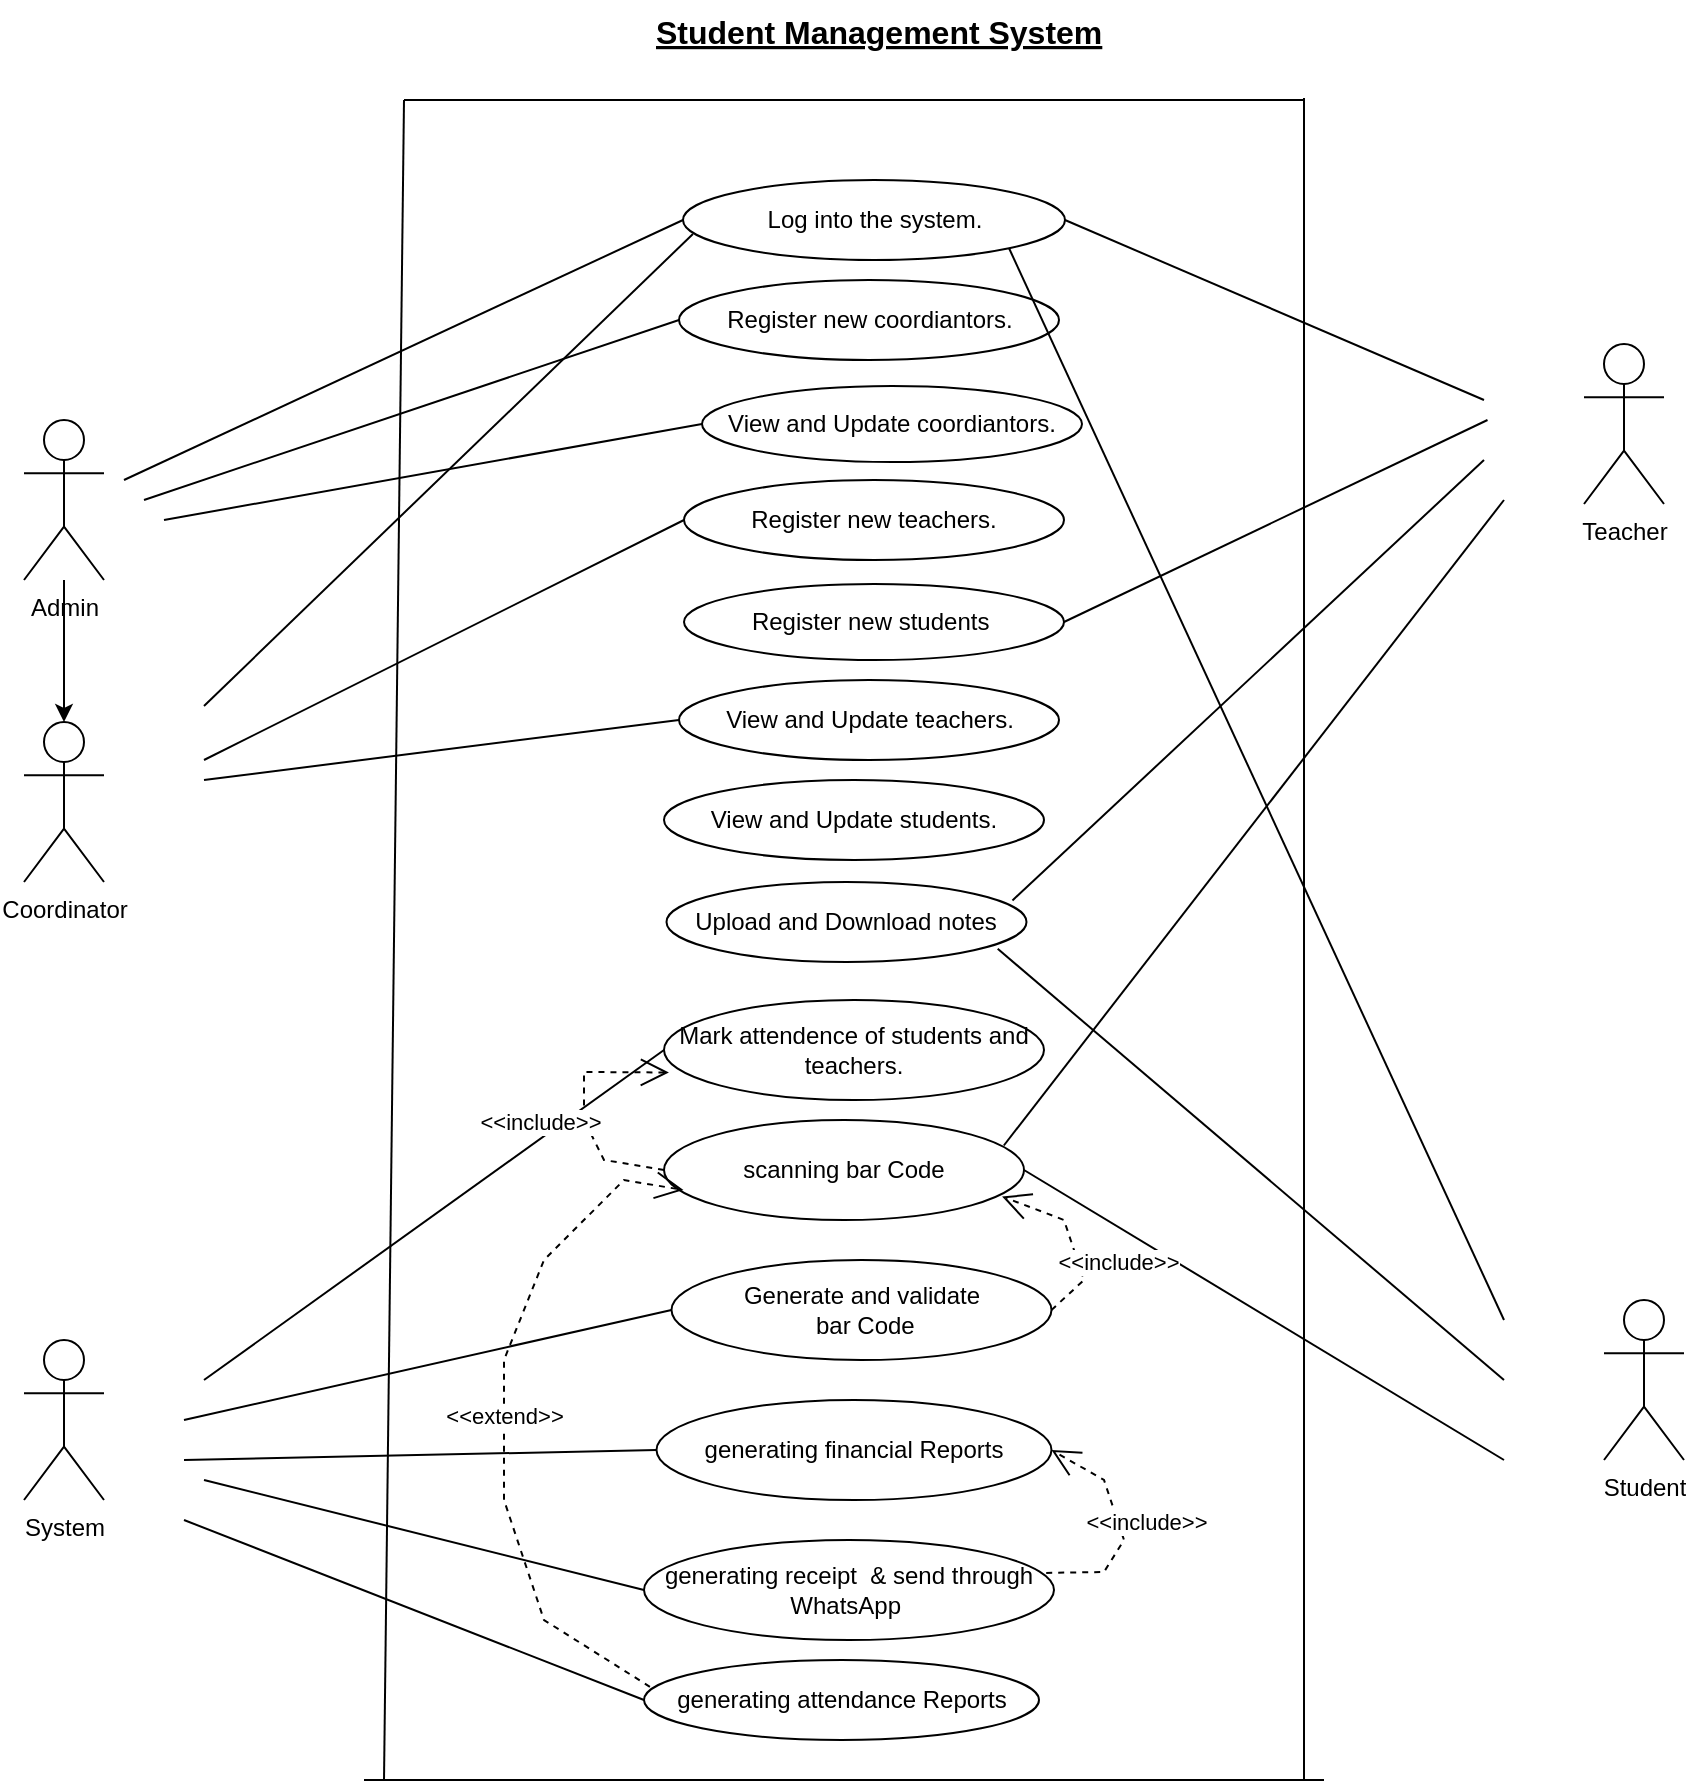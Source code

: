 <mxfile version="21.2.9" type="github">
  <diagram name="Page-1" id="ubEjw9Soe5WlUHQYBvOu">
    <mxGraphModel dx="2140" dy="1673" grid="1" gridSize="10" guides="1" tooltips="1" connect="1" arrows="1" fold="1" page="1" pageScale="1" pageWidth="850" pageHeight="1100" math="0" shadow="0">
      <root>
        <mxCell id="0" />
        <mxCell id="1" parent="0" />
        <object label="Teacher" id="Pv28IN-DxyeYV7XUeNie-11">
          <mxCell style="shape=umlActor;verticalLabelPosition=bottom;verticalAlign=top;html=1;" parent="1" vertex="1">
            <mxGeometry x="770" y="-158" width="40" height="80" as="geometry" />
          </mxCell>
        </object>
        <mxCell id="c3HVRP4QYgYHFnV6ZERY-4" value="scanning bar Code" style="ellipse;whiteSpace=wrap;html=1;" parent="1" vertex="1">
          <mxGeometry x="310" y="230" width="180" height="50" as="geometry" />
        </mxCell>
        <mxCell id="c3HVRP4QYgYHFnV6ZERY-7" value="Generate and validate&lt;br&gt;&amp;nbsp;bar Code" style="ellipse;whiteSpace=wrap;html=1;" parent="1" vertex="1">
          <mxGeometry x="313.75" y="300" width="190" height="50" as="geometry" />
        </mxCell>
        <object label="System" id="c3HVRP4QYgYHFnV6ZERY-13">
          <mxCell style="shape=umlActor;verticalLabelPosition=bottom;verticalAlign=top;html=1;" parent="1" vertex="1">
            <mxGeometry x="-10" y="340" width="40" height="80" as="geometry" />
          </mxCell>
        </object>
        <mxCell id="c3HVRP4QYgYHFnV6ZERY-16" value="" style="endArrow=none;html=1;rounded=0;" parent="1" edge="1">
          <mxGeometry width="50" height="50" relative="1" as="geometry">
            <mxPoint x="170" y="560" as="sourcePoint" />
            <mxPoint x="180" y="-280" as="targetPoint" />
          </mxGeometry>
        </mxCell>
        <mxCell id="c3HVRP4QYgYHFnV6ZERY-17" value="" style="endArrow=none;html=1;rounded=0;" parent="1" edge="1">
          <mxGeometry width="50" height="50" relative="1" as="geometry">
            <mxPoint x="630" y="560" as="sourcePoint" />
            <mxPoint x="630" y="-281" as="targetPoint" />
          </mxGeometry>
        </mxCell>
        <mxCell id="c3HVRP4QYgYHFnV6ZERY-18" value="" style="endArrow=none;html=1;rounded=0;entryX=0;entryY=0.5;entryDx=0;entryDy=0;" parent="1" target="c3HVRP4QYgYHFnV6ZERY-7" edge="1">
          <mxGeometry width="50" height="50" relative="1" as="geometry">
            <mxPoint x="70" y="380" as="sourcePoint" />
            <mxPoint x="210" y="420" as="targetPoint" />
          </mxGeometry>
        </mxCell>
        <mxCell id="c3HVRP4QYgYHFnV6ZERY-27" value="" style="endArrow=none;html=1;rounded=0;exitX=1;exitY=0.5;exitDx=0;exitDy=0;" parent="1" source="c3HVRP4QYgYHFnV6ZERY-4" edge="1">
          <mxGeometry width="50" height="50" relative="1" as="geometry">
            <mxPoint x="490" y="110" as="sourcePoint" />
            <mxPoint x="730" y="400" as="targetPoint" />
          </mxGeometry>
        </mxCell>
        <object label="Student" id="WhDdKDSkJW6FN5Jh-hv0-4">
          <mxCell style="shape=umlActor;verticalLabelPosition=bottom;verticalAlign=top;html=1;" parent="1" vertex="1">
            <mxGeometry x="780" y="320" width="40" height="80" as="geometry" />
          </mxCell>
        </object>
        <mxCell id="WhDdKDSkJW6FN5Jh-hv0-8" value="Log into the system." style="ellipse;whiteSpace=wrap;html=1;" parent="1" vertex="1">
          <mxGeometry x="319.5" y="-240" width="191" height="40" as="geometry" />
        </mxCell>
        <mxCell id="WhDdKDSkJW6FN5Jh-hv0-9" value="Register new teachers." style="ellipse;whiteSpace=wrap;html=1;" parent="1" vertex="1">
          <mxGeometry x="320" y="-90" width="190" height="40" as="geometry" />
        </mxCell>
        <mxCell id="WhDdKDSkJW6FN5Jh-hv0-11" value="Mark attendence of students and teachers." style="ellipse;whiteSpace=wrap;html=1;" parent="1" vertex="1">
          <mxGeometry x="310" y="170" width="190" height="50" as="geometry" />
        </mxCell>
        <mxCell id="WhDdKDSkJW6FN5Jh-hv0-13" value="View and Update teachers." style="ellipse;whiteSpace=wrap;html=1;" parent="1" vertex="1">
          <mxGeometry x="317.5" y="10" width="190" height="40" as="geometry" />
        </mxCell>
        <mxCell id="7xUlFl-p-RULqjD4C0kn-6" value="" style="endArrow=none;html=1;rounded=0;entryX=0;entryY=0.5;entryDx=0;entryDy=0;" parent="1" target="WhDdKDSkJW6FN5Jh-hv0-8" edge="1">
          <mxGeometry width="50" height="50" relative="1" as="geometry">
            <mxPoint x="40" y="-90" as="sourcePoint" />
            <mxPoint x="300" y="-120" as="targetPoint" />
          </mxGeometry>
        </mxCell>
        <mxCell id="7xUlFl-p-RULqjD4C0kn-7" value="" style="endArrow=none;html=1;rounded=0;entryX=0;entryY=0.5;entryDx=0;entryDy=0;" parent="1" target="WhDdKDSkJW6FN5Jh-hv0-9" edge="1">
          <mxGeometry width="50" height="50" relative="1" as="geometry">
            <mxPoint x="80" y="50" as="sourcePoint" />
            <mxPoint x="330" y="-120" as="targetPoint" />
          </mxGeometry>
        </mxCell>
        <mxCell id="7xUlFl-p-RULqjD4C0kn-8" value="" style="endArrow=none;html=1;rounded=0;entryX=0;entryY=0.5;entryDx=0;entryDy=0;" parent="1" target="WhDdKDSkJW6FN5Jh-hv0-11" edge="1">
          <mxGeometry width="50" height="50" relative="1" as="geometry">
            <mxPoint x="80" y="360" as="sourcePoint" />
            <mxPoint x="319" y="-30" as="targetPoint" />
          </mxGeometry>
        </mxCell>
        <mxCell id="7xUlFl-p-RULqjD4C0kn-11" value="" style="endArrow=none;html=1;rounded=0;entryX=0;entryY=0.5;entryDx=0;entryDy=0;" parent="1" target="WhDdKDSkJW6FN5Jh-hv0-13" edge="1">
          <mxGeometry width="50" height="50" relative="1" as="geometry">
            <mxPoint x="80" y="60" as="sourcePoint" />
            <mxPoint x="310" y="130" as="targetPoint" />
          </mxGeometry>
        </mxCell>
        <mxCell id="6EaZuIgObcY7H1KyTf7o-1" value="" style="endArrow=none;html=1;rounded=0;exitX=0.944;exitY=0.255;exitDx=0;exitDy=0;exitPerimeter=0;" parent="1" source="c3HVRP4QYgYHFnV6ZERY-4" edge="1">
          <mxGeometry width="50" height="50" relative="1" as="geometry">
            <mxPoint x="510" y="288" as="sourcePoint" />
            <mxPoint x="730" y="-80" as="targetPoint" />
          </mxGeometry>
        </mxCell>
        <object label="Coordinator" id="8jlHhbLGYUdn-NlP1jrM-7">
          <mxCell style="shape=umlActor;verticalLabelPosition=bottom;verticalAlign=top;html=1;" parent="1" vertex="1">
            <mxGeometry x="-10" y="31" width="40" height="80" as="geometry" />
          </mxCell>
        </object>
        <mxCell id="8jlHhbLGYUdn-NlP1jrM-13" value="&amp;lt;&amp;lt;include&amp;gt;&amp;gt;" style="endArrow=open;endSize=12;dashed=1;html=1;rounded=0;entryX=0.013;entryY=0.725;entryDx=0;entryDy=0;entryPerimeter=0;exitX=0;exitY=0.5;exitDx=0;exitDy=0;" parent="1" source="c3HVRP4QYgYHFnV6ZERY-4" target="WhDdKDSkJW6FN5Jh-hv0-11" edge="1">
          <mxGeometry x="0.011" y="20" width="160" relative="1" as="geometry">
            <mxPoint x="312" y="250" as="sourcePoint" />
            <mxPoint x="330" y="50" as="targetPoint" />
            <Array as="points">
              <mxPoint x="280" y="250" />
              <mxPoint x="270" y="230" />
              <mxPoint x="270" y="206" />
            </Array>
            <mxPoint x="-2" y="9" as="offset" />
          </mxGeometry>
        </mxCell>
        <mxCell id="8jlHhbLGYUdn-NlP1jrM-17" value="generating receipt&amp;nbsp; &amp;amp; send through WhatsApp&amp;nbsp;" style="ellipse;whiteSpace=wrap;html=1;" parent="1" vertex="1">
          <mxGeometry x="300" y="440" width="205" height="50" as="geometry" />
        </mxCell>
        <mxCell id="8jlHhbLGYUdn-NlP1jrM-18" value="" style="endArrow=none;html=1;rounded=0;entryX=0;entryY=0.5;entryDx=0;entryDy=0;" parent="1" target="8jlHhbLGYUdn-NlP1jrM-17" edge="1">
          <mxGeometry width="50" height="50" relative="1" as="geometry">
            <mxPoint x="80" y="410" as="sourcePoint" />
            <mxPoint x="329" y="472" as="targetPoint" />
          </mxGeometry>
        </mxCell>
        <mxCell id="8jlHhbLGYUdn-NlP1jrM-22" value="&amp;lt;&amp;lt;include&amp;gt;&amp;gt;" style="endArrow=open;endSize=12;dashed=1;html=1;rounded=0;entryX=1;entryY=0.5;entryDx=0;entryDy=0;exitX=0.981;exitY=0.329;exitDx=0;exitDy=0;exitPerimeter=0;" parent="1" source="8jlHhbLGYUdn-NlP1jrM-17" target="2ZGVUenVsKZVL-SnL2BP-1" edge="1">
          <mxGeometry x="-0.035" y="-13" width="160" relative="1" as="geometry">
            <mxPoint x="492" y="420" as="sourcePoint" />
            <mxPoint x="669" y="509.5" as="targetPoint" />
            <Array as="points">
              <mxPoint x="530" y="456" />
              <mxPoint x="540" y="440" />
              <mxPoint x="530" y="410" />
            </Array>
            <mxPoint as="offset" />
          </mxGeometry>
        </mxCell>
        <mxCell id="8jlHhbLGYUdn-NlP1jrM-23" value="generating attendance Reports" style="ellipse;whiteSpace=wrap;html=1;" parent="1" vertex="1">
          <mxGeometry x="300" y="500" width="197.5" height="40" as="geometry" />
        </mxCell>
        <mxCell id="8jlHhbLGYUdn-NlP1jrM-24" value="" style="endArrow=none;html=1;rounded=0;entryX=0;entryY=0.5;entryDx=0;entryDy=0;" parent="1" target="8jlHhbLGYUdn-NlP1jrM-23" edge="1">
          <mxGeometry width="50" height="50" relative="1" as="geometry">
            <mxPoint x="70" y="430" as="sourcePoint" />
            <mxPoint x="329" y="520" as="targetPoint" />
          </mxGeometry>
        </mxCell>
        <mxCell id="8jlHhbLGYUdn-NlP1jrM-25" value="&amp;lt;&amp;lt;extend&amp;gt;&amp;gt;" style="endArrow=open;endSize=12;dashed=1;html=1;rounded=0;exitX=0.015;exitY=0.335;exitDx=0;exitDy=0;exitPerimeter=0;entryX=0.054;entryY=0.7;entryDx=0;entryDy=0;entryPerimeter=0;" parent="1" source="8jlHhbLGYUdn-NlP1jrM-23" target="c3HVRP4QYgYHFnV6ZERY-4" edge="1">
          <mxGeometry width="160" relative="1" as="geometry">
            <mxPoint x="319" y="549" as="sourcePoint" />
            <mxPoint x="305" y="120" as="targetPoint" />
            <Array as="points">
              <mxPoint x="250" y="480" />
              <mxPoint x="230" y="420" />
              <mxPoint x="230" y="350" />
              <mxPoint x="250" y="300" />
              <mxPoint x="290" y="260" />
            </Array>
          </mxGeometry>
        </mxCell>
        <mxCell id="-VERX3WkLic2M4nL2lEt-1" value="&amp;lt;&amp;lt;include&amp;gt;&amp;gt;" style="endArrow=open;endSize=12;dashed=1;html=1;rounded=0;exitX=1;exitY=0.5;exitDx=0;exitDy=0;entryX=0.939;entryY=0.765;entryDx=0;entryDy=0;entryPerimeter=0;" parent="1" source="c3HVRP4QYgYHFnV6ZERY-7" target="c3HVRP4QYgYHFnV6ZERY-4" edge="1">
          <mxGeometry x="-0.28" y="-20" width="160" relative="1" as="geometry">
            <mxPoint x="510" y="380" as="sourcePoint" />
            <mxPoint x="520" y="100" as="targetPoint" />
            <Array as="points">
              <mxPoint x="520" y="310" />
              <mxPoint x="510" y="280" />
            </Array>
            <mxPoint x="1" y="6" as="offset" />
          </mxGeometry>
        </mxCell>
        <mxCell id="y69stodOiOF1RWaEoGf6-2" value="" style="edgeStyle=orthogonalEdgeStyle;rounded=0;orthogonalLoop=1;jettySize=auto;html=1;" parent="1" source="y69stodOiOF1RWaEoGf6-1" target="8jlHhbLGYUdn-NlP1jrM-7" edge="1">
          <mxGeometry relative="1" as="geometry" />
        </mxCell>
        <object label="Admin" id="y69stodOiOF1RWaEoGf6-1">
          <mxCell style="shape=umlActor;verticalLabelPosition=bottom;verticalAlign=top;html=1;" parent="1" vertex="1">
            <mxGeometry x="-10" y="-120" width="40" height="80" as="geometry" />
          </mxCell>
        </object>
        <mxCell id="y69stodOiOF1RWaEoGf6-4" value="Register new coordiantors." style="ellipse;whiteSpace=wrap;html=1;" parent="1" vertex="1">
          <mxGeometry x="317.5" y="-190" width="190" height="40" as="geometry" />
        </mxCell>
        <mxCell id="y69stodOiOF1RWaEoGf6-5" value="" style="endArrow=none;html=1;rounded=0;entryX=0;entryY=0.5;entryDx=0;entryDy=0;" parent="1" target="y69stodOiOF1RWaEoGf6-4" edge="1">
          <mxGeometry width="50" height="50" relative="1" as="geometry">
            <mxPoint x="50" y="-80" as="sourcePoint" />
            <mxPoint x="330" y="-250" as="targetPoint" />
          </mxGeometry>
        </mxCell>
        <mxCell id="y69stodOiOF1RWaEoGf6-6" value="View and Update coordiantors." style="ellipse;whiteSpace=wrap;html=1;" parent="1" vertex="1">
          <mxGeometry x="329" y="-137" width="190" height="38" as="geometry" />
        </mxCell>
        <mxCell id="y69stodOiOF1RWaEoGf6-9" value="" style="endArrow=none;html=1;rounded=0;entryX=0;entryY=0.5;entryDx=0;entryDy=0;" parent="1" target="y69stodOiOF1RWaEoGf6-6" edge="1">
          <mxGeometry width="50" height="50" relative="1" as="geometry">
            <mxPoint x="60" y="-70" as="sourcePoint" />
            <mxPoint x="330" y="-190" as="targetPoint" />
          </mxGeometry>
        </mxCell>
        <mxCell id="RuGUEuUdeiehYVYY_9XW-3" value="" style="endArrow=none;html=1;rounded=0;entryX=0.026;entryY=0.675;entryDx=0;entryDy=0;entryPerimeter=0;" parent="1" target="WhDdKDSkJW6FN5Jh-hv0-8" edge="1">
          <mxGeometry width="50" height="50" relative="1" as="geometry">
            <mxPoint x="80" y="23" as="sourcePoint" />
            <mxPoint x="360" y="-137" as="targetPoint" />
          </mxGeometry>
        </mxCell>
        <mxCell id="RuGUEuUdeiehYVYY_9XW-4" value="Student Management System" style="text;strokeColor=none;fillColor=none;spacingLeft=4;spacingRight=4;overflow=hidden;rotatable=0;points=[[0,0.5],[1,0.5]];portConstraint=eastwest;fontSize=16;fontStyle=5" parent="1" vertex="1">
          <mxGeometry x="300" y="-330" width="250" height="30" as="geometry" />
        </mxCell>
        <mxCell id="RuGUEuUdeiehYVYY_9XW-5" value="" style="endArrow=none;html=1;rounded=0;" parent="1" edge="1">
          <mxGeometry relative="1" as="geometry">
            <mxPoint x="180" y="-280" as="sourcePoint" />
            <mxPoint x="630" y="-280" as="targetPoint" />
          </mxGeometry>
        </mxCell>
        <mxCell id="RuGUEuUdeiehYVYY_9XW-7" value="" style="endArrow=none;html=1;rounded=0;" parent="1" edge="1">
          <mxGeometry relative="1" as="geometry">
            <mxPoint x="160" y="560" as="sourcePoint" />
            <mxPoint x="640" y="560" as="targetPoint" />
          </mxGeometry>
        </mxCell>
        <mxCell id="DtH-T5ygPQCJHOaNmv-f-1" value="" style="endArrow=none;html=1;rounded=0;exitX=1;exitY=0.5;exitDx=0;exitDy=0;" parent="1" source="WhDdKDSkJW6FN5Jh-hv0-8" edge="1">
          <mxGeometry width="50" height="50" relative="1" as="geometry">
            <mxPoint x="490" y="282.5" as="sourcePoint" />
            <mxPoint x="720" y="-130" as="targetPoint" />
          </mxGeometry>
        </mxCell>
        <mxCell id="2ZGVUenVsKZVL-SnL2BP-1" value="generating financial Reports" style="ellipse;whiteSpace=wrap;html=1;" parent="1" vertex="1">
          <mxGeometry x="306.25" y="370" width="197.5" height="50" as="geometry" />
        </mxCell>
        <mxCell id="2ZGVUenVsKZVL-SnL2BP-2" value="" style="endArrow=none;html=1;rounded=0;entryX=0;entryY=0.5;entryDx=0;entryDy=0;" parent="1" target="2ZGVUenVsKZVL-SnL2BP-1" edge="1">
          <mxGeometry width="50" height="50" relative="1" as="geometry">
            <mxPoint x="70" y="400" as="sourcePoint" />
            <mxPoint x="300" y="330" as="targetPoint" />
          </mxGeometry>
        </mxCell>
        <mxCell id="Lpmb_aB81TAMdpZK05xx-2" value="" style="endArrow=none;html=1;rounded=0;entryX=1;entryY=1;entryDx=0;entryDy=0;" parent="1" target="WhDdKDSkJW6FN5Jh-hv0-8" edge="1">
          <mxGeometry width="50" height="50" relative="1" as="geometry">
            <mxPoint x="730" y="330" as="sourcePoint" />
            <mxPoint x="770" y="50" as="targetPoint" />
          </mxGeometry>
        </mxCell>
        <mxCell id="Lpmb_aB81TAMdpZK05xx-3" value="Upload and Download notes" style="ellipse;whiteSpace=wrap;html=1;" parent="1" vertex="1">
          <mxGeometry x="311.25" y="111" width="180" height="40" as="geometry" />
        </mxCell>
        <mxCell id="Lpmb_aB81TAMdpZK05xx-5" value="" style="endArrow=none;html=1;rounded=0;exitX=0.92;exitY=0.835;exitDx=0;exitDy=0;exitPerimeter=0;" parent="1" source="Lpmb_aB81TAMdpZK05xx-3" edge="1">
          <mxGeometry width="50" height="50" relative="1" as="geometry">
            <mxPoint x="510" y="40" as="sourcePoint" />
            <mxPoint x="730" y="360" as="targetPoint" />
          </mxGeometry>
        </mxCell>
        <mxCell id="Lpmb_aB81TAMdpZK05xx-6" value="" style="endArrow=none;html=1;rounded=0;exitX=0.961;exitY=0.23;exitDx=0;exitDy=0;exitPerimeter=0;" parent="1" edge="1" source="Lpmb_aB81TAMdpZK05xx-3">
          <mxGeometry width="50" height="50" relative="1" as="geometry">
            <mxPoint x="492.5" y="40" as="sourcePoint" />
            <mxPoint x="720" y="-100" as="targetPoint" />
          </mxGeometry>
        </mxCell>
        <mxCell id="Ppx8isZ7pS1njEfxuWbJ-3" value="Register new students&amp;nbsp;" style="ellipse;whiteSpace=wrap;html=1;" vertex="1" parent="1">
          <mxGeometry x="320" y="-38" width="190" height="38" as="geometry" />
        </mxCell>
        <mxCell id="Ppx8isZ7pS1njEfxuWbJ-4" value="" style="endArrow=none;html=1;rounded=0;exitX=1;exitY=0.5;exitDx=0;exitDy=0;" edge="1" parent="1" source="Ppx8isZ7pS1njEfxuWbJ-3">
          <mxGeometry width="50" height="50" relative="1" as="geometry">
            <mxPoint x="493.75" y="40" as="sourcePoint" />
            <mxPoint x="721.75" y="-120" as="targetPoint" />
          </mxGeometry>
        </mxCell>
        <mxCell id="Ppx8isZ7pS1njEfxuWbJ-5" value="View and Update students." style="ellipse;whiteSpace=wrap;html=1;" vertex="1" parent="1">
          <mxGeometry x="310" y="60" width="190" height="40" as="geometry" />
        </mxCell>
      </root>
    </mxGraphModel>
  </diagram>
</mxfile>
